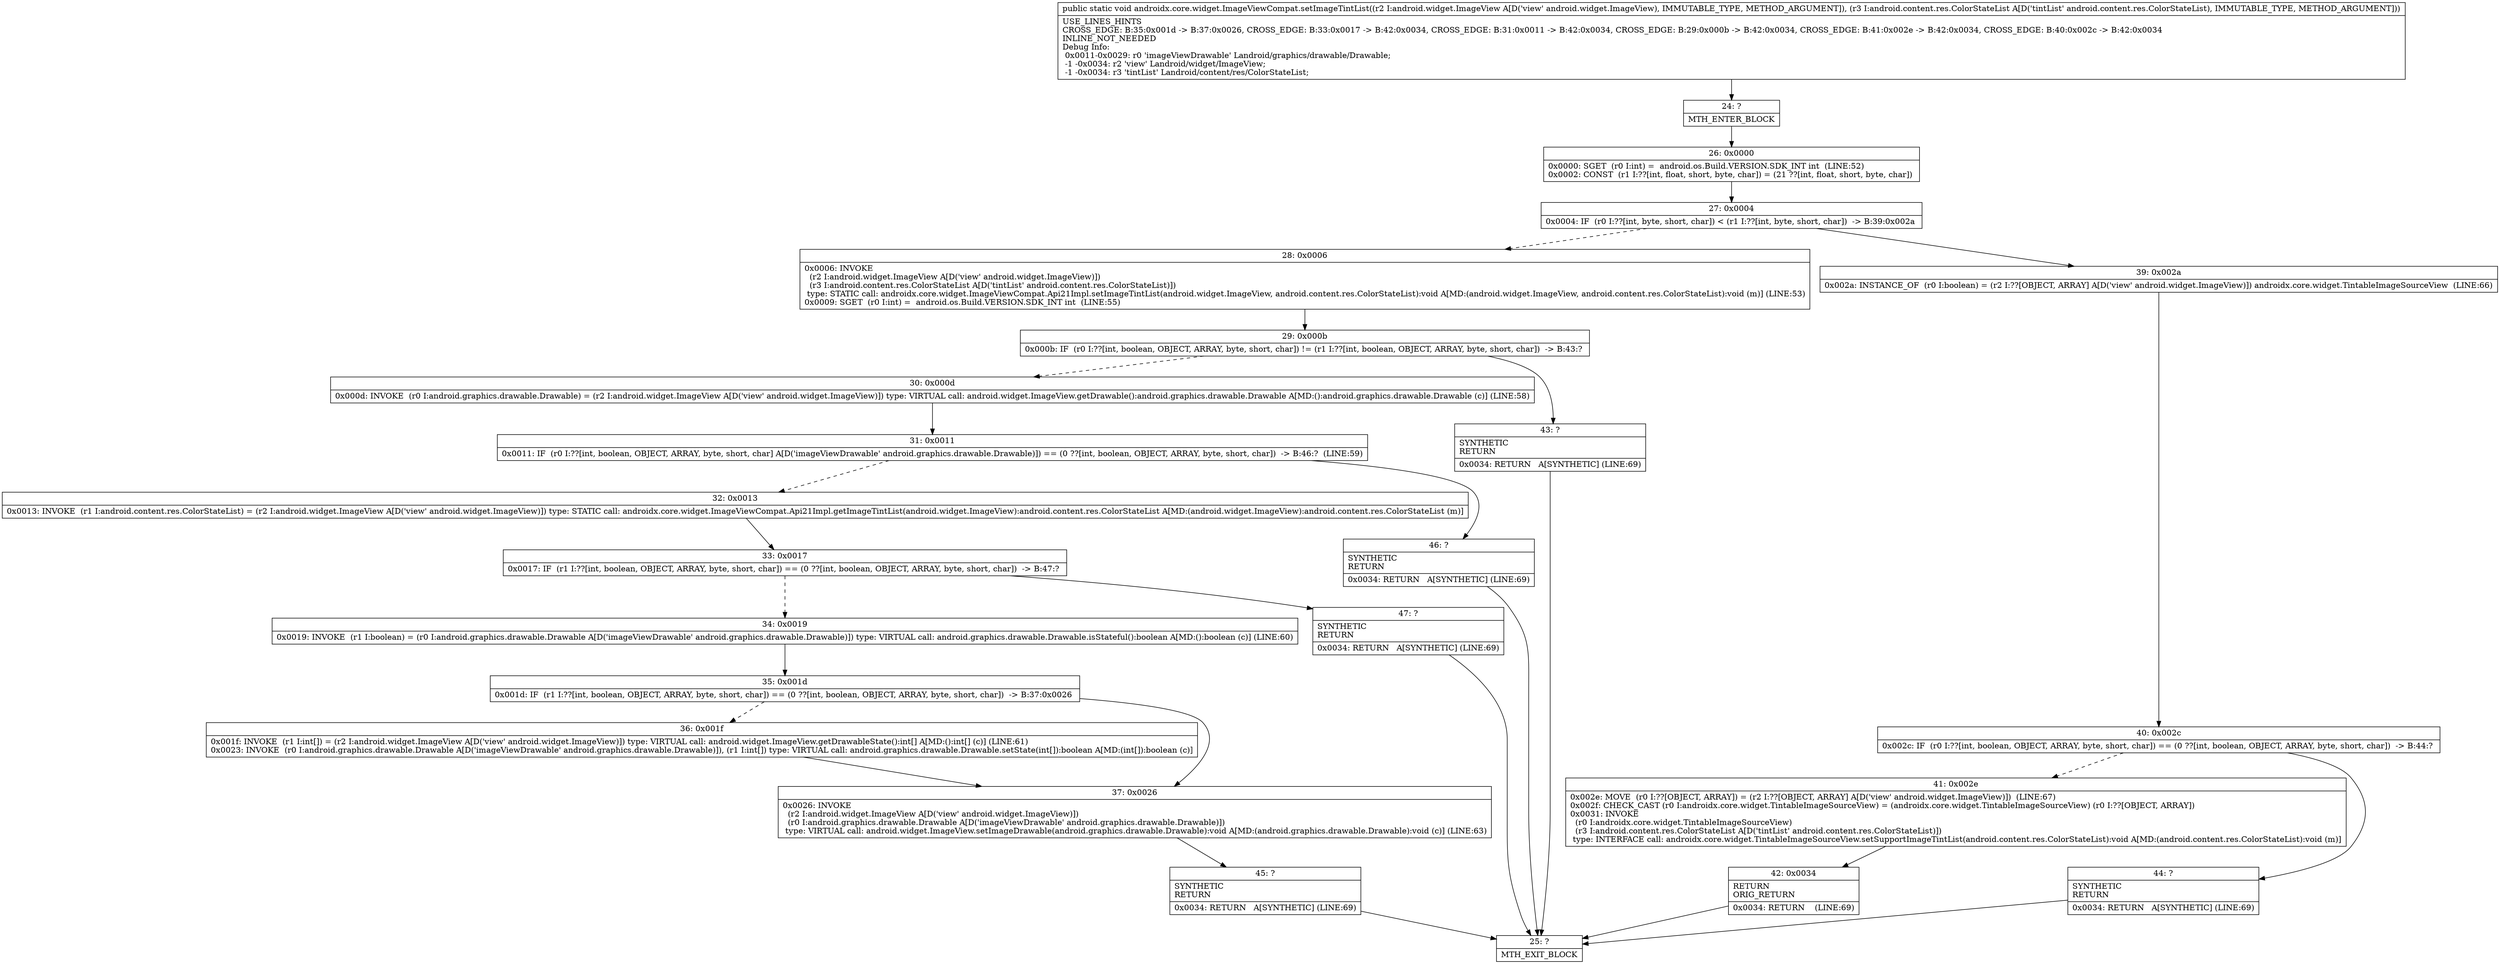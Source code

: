 digraph "CFG forandroidx.core.widget.ImageViewCompat.setImageTintList(Landroid\/widget\/ImageView;Landroid\/content\/res\/ColorStateList;)V" {
Node_24 [shape=record,label="{24\:\ ?|MTH_ENTER_BLOCK\l}"];
Node_26 [shape=record,label="{26\:\ 0x0000|0x0000: SGET  (r0 I:int) =  android.os.Build.VERSION.SDK_INT int  (LINE:52)\l0x0002: CONST  (r1 I:??[int, float, short, byte, char]) = (21 ??[int, float, short, byte, char]) \l}"];
Node_27 [shape=record,label="{27\:\ 0x0004|0x0004: IF  (r0 I:??[int, byte, short, char]) \< (r1 I:??[int, byte, short, char])  \-\> B:39:0x002a \l}"];
Node_28 [shape=record,label="{28\:\ 0x0006|0x0006: INVOKE  \l  (r2 I:android.widget.ImageView A[D('view' android.widget.ImageView)])\l  (r3 I:android.content.res.ColorStateList A[D('tintList' android.content.res.ColorStateList)])\l type: STATIC call: androidx.core.widget.ImageViewCompat.Api21Impl.setImageTintList(android.widget.ImageView, android.content.res.ColorStateList):void A[MD:(android.widget.ImageView, android.content.res.ColorStateList):void (m)] (LINE:53)\l0x0009: SGET  (r0 I:int) =  android.os.Build.VERSION.SDK_INT int  (LINE:55)\l}"];
Node_29 [shape=record,label="{29\:\ 0x000b|0x000b: IF  (r0 I:??[int, boolean, OBJECT, ARRAY, byte, short, char]) != (r1 I:??[int, boolean, OBJECT, ARRAY, byte, short, char])  \-\> B:43:? \l}"];
Node_30 [shape=record,label="{30\:\ 0x000d|0x000d: INVOKE  (r0 I:android.graphics.drawable.Drawable) = (r2 I:android.widget.ImageView A[D('view' android.widget.ImageView)]) type: VIRTUAL call: android.widget.ImageView.getDrawable():android.graphics.drawable.Drawable A[MD:():android.graphics.drawable.Drawable (c)] (LINE:58)\l}"];
Node_31 [shape=record,label="{31\:\ 0x0011|0x0011: IF  (r0 I:??[int, boolean, OBJECT, ARRAY, byte, short, char] A[D('imageViewDrawable' android.graphics.drawable.Drawable)]) == (0 ??[int, boolean, OBJECT, ARRAY, byte, short, char])  \-\> B:46:?  (LINE:59)\l}"];
Node_32 [shape=record,label="{32\:\ 0x0013|0x0013: INVOKE  (r1 I:android.content.res.ColorStateList) = (r2 I:android.widget.ImageView A[D('view' android.widget.ImageView)]) type: STATIC call: androidx.core.widget.ImageViewCompat.Api21Impl.getImageTintList(android.widget.ImageView):android.content.res.ColorStateList A[MD:(android.widget.ImageView):android.content.res.ColorStateList (m)]\l}"];
Node_33 [shape=record,label="{33\:\ 0x0017|0x0017: IF  (r1 I:??[int, boolean, OBJECT, ARRAY, byte, short, char]) == (0 ??[int, boolean, OBJECT, ARRAY, byte, short, char])  \-\> B:47:? \l}"];
Node_34 [shape=record,label="{34\:\ 0x0019|0x0019: INVOKE  (r1 I:boolean) = (r0 I:android.graphics.drawable.Drawable A[D('imageViewDrawable' android.graphics.drawable.Drawable)]) type: VIRTUAL call: android.graphics.drawable.Drawable.isStateful():boolean A[MD:():boolean (c)] (LINE:60)\l}"];
Node_35 [shape=record,label="{35\:\ 0x001d|0x001d: IF  (r1 I:??[int, boolean, OBJECT, ARRAY, byte, short, char]) == (0 ??[int, boolean, OBJECT, ARRAY, byte, short, char])  \-\> B:37:0x0026 \l}"];
Node_36 [shape=record,label="{36\:\ 0x001f|0x001f: INVOKE  (r1 I:int[]) = (r2 I:android.widget.ImageView A[D('view' android.widget.ImageView)]) type: VIRTUAL call: android.widget.ImageView.getDrawableState():int[] A[MD:():int[] (c)] (LINE:61)\l0x0023: INVOKE  (r0 I:android.graphics.drawable.Drawable A[D('imageViewDrawable' android.graphics.drawable.Drawable)]), (r1 I:int[]) type: VIRTUAL call: android.graphics.drawable.Drawable.setState(int[]):boolean A[MD:(int[]):boolean (c)]\l}"];
Node_37 [shape=record,label="{37\:\ 0x0026|0x0026: INVOKE  \l  (r2 I:android.widget.ImageView A[D('view' android.widget.ImageView)])\l  (r0 I:android.graphics.drawable.Drawable A[D('imageViewDrawable' android.graphics.drawable.Drawable)])\l type: VIRTUAL call: android.widget.ImageView.setImageDrawable(android.graphics.drawable.Drawable):void A[MD:(android.graphics.drawable.Drawable):void (c)] (LINE:63)\l}"];
Node_45 [shape=record,label="{45\:\ ?|SYNTHETIC\lRETURN\l|0x0034: RETURN   A[SYNTHETIC] (LINE:69)\l}"];
Node_25 [shape=record,label="{25\:\ ?|MTH_EXIT_BLOCK\l}"];
Node_47 [shape=record,label="{47\:\ ?|SYNTHETIC\lRETURN\l|0x0034: RETURN   A[SYNTHETIC] (LINE:69)\l}"];
Node_46 [shape=record,label="{46\:\ ?|SYNTHETIC\lRETURN\l|0x0034: RETURN   A[SYNTHETIC] (LINE:69)\l}"];
Node_43 [shape=record,label="{43\:\ ?|SYNTHETIC\lRETURN\l|0x0034: RETURN   A[SYNTHETIC] (LINE:69)\l}"];
Node_39 [shape=record,label="{39\:\ 0x002a|0x002a: INSTANCE_OF  (r0 I:boolean) = (r2 I:??[OBJECT, ARRAY] A[D('view' android.widget.ImageView)]) androidx.core.widget.TintableImageSourceView  (LINE:66)\l}"];
Node_40 [shape=record,label="{40\:\ 0x002c|0x002c: IF  (r0 I:??[int, boolean, OBJECT, ARRAY, byte, short, char]) == (0 ??[int, boolean, OBJECT, ARRAY, byte, short, char])  \-\> B:44:? \l}"];
Node_41 [shape=record,label="{41\:\ 0x002e|0x002e: MOVE  (r0 I:??[OBJECT, ARRAY]) = (r2 I:??[OBJECT, ARRAY] A[D('view' android.widget.ImageView)])  (LINE:67)\l0x002f: CHECK_CAST (r0 I:androidx.core.widget.TintableImageSourceView) = (androidx.core.widget.TintableImageSourceView) (r0 I:??[OBJECT, ARRAY]) \l0x0031: INVOKE  \l  (r0 I:androidx.core.widget.TintableImageSourceView)\l  (r3 I:android.content.res.ColorStateList A[D('tintList' android.content.res.ColorStateList)])\l type: INTERFACE call: androidx.core.widget.TintableImageSourceView.setSupportImageTintList(android.content.res.ColorStateList):void A[MD:(android.content.res.ColorStateList):void (m)]\l}"];
Node_42 [shape=record,label="{42\:\ 0x0034|RETURN\lORIG_RETURN\l|0x0034: RETURN    (LINE:69)\l}"];
Node_44 [shape=record,label="{44\:\ ?|SYNTHETIC\lRETURN\l|0x0034: RETURN   A[SYNTHETIC] (LINE:69)\l}"];
MethodNode[shape=record,label="{public static void androidx.core.widget.ImageViewCompat.setImageTintList((r2 I:android.widget.ImageView A[D('view' android.widget.ImageView), IMMUTABLE_TYPE, METHOD_ARGUMENT]), (r3 I:android.content.res.ColorStateList A[D('tintList' android.content.res.ColorStateList), IMMUTABLE_TYPE, METHOD_ARGUMENT]))  | USE_LINES_HINTS\lCROSS_EDGE: B:35:0x001d \-\> B:37:0x0026, CROSS_EDGE: B:33:0x0017 \-\> B:42:0x0034, CROSS_EDGE: B:31:0x0011 \-\> B:42:0x0034, CROSS_EDGE: B:29:0x000b \-\> B:42:0x0034, CROSS_EDGE: B:41:0x002e \-\> B:42:0x0034, CROSS_EDGE: B:40:0x002c \-\> B:42:0x0034\lINLINE_NOT_NEEDED\lDebug Info:\l  0x0011\-0x0029: r0 'imageViewDrawable' Landroid\/graphics\/drawable\/Drawable;\l  \-1 \-0x0034: r2 'view' Landroid\/widget\/ImageView;\l  \-1 \-0x0034: r3 'tintList' Landroid\/content\/res\/ColorStateList;\l}"];
MethodNode -> Node_24;Node_24 -> Node_26;
Node_26 -> Node_27;
Node_27 -> Node_28[style=dashed];
Node_27 -> Node_39;
Node_28 -> Node_29;
Node_29 -> Node_30[style=dashed];
Node_29 -> Node_43;
Node_30 -> Node_31;
Node_31 -> Node_32[style=dashed];
Node_31 -> Node_46;
Node_32 -> Node_33;
Node_33 -> Node_34[style=dashed];
Node_33 -> Node_47;
Node_34 -> Node_35;
Node_35 -> Node_36[style=dashed];
Node_35 -> Node_37;
Node_36 -> Node_37;
Node_37 -> Node_45;
Node_45 -> Node_25;
Node_47 -> Node_25;
Node_46 -> Node_25;
Node_43 -> Node_25;
Node_39 -> Node_40;
Node_40 -> Node_41[style=dashed];
Node_40 -> Node_44;
Node_41 -> Node_42;
Node_42 -> Node_25;
Node_44 -> Node_25;
}

